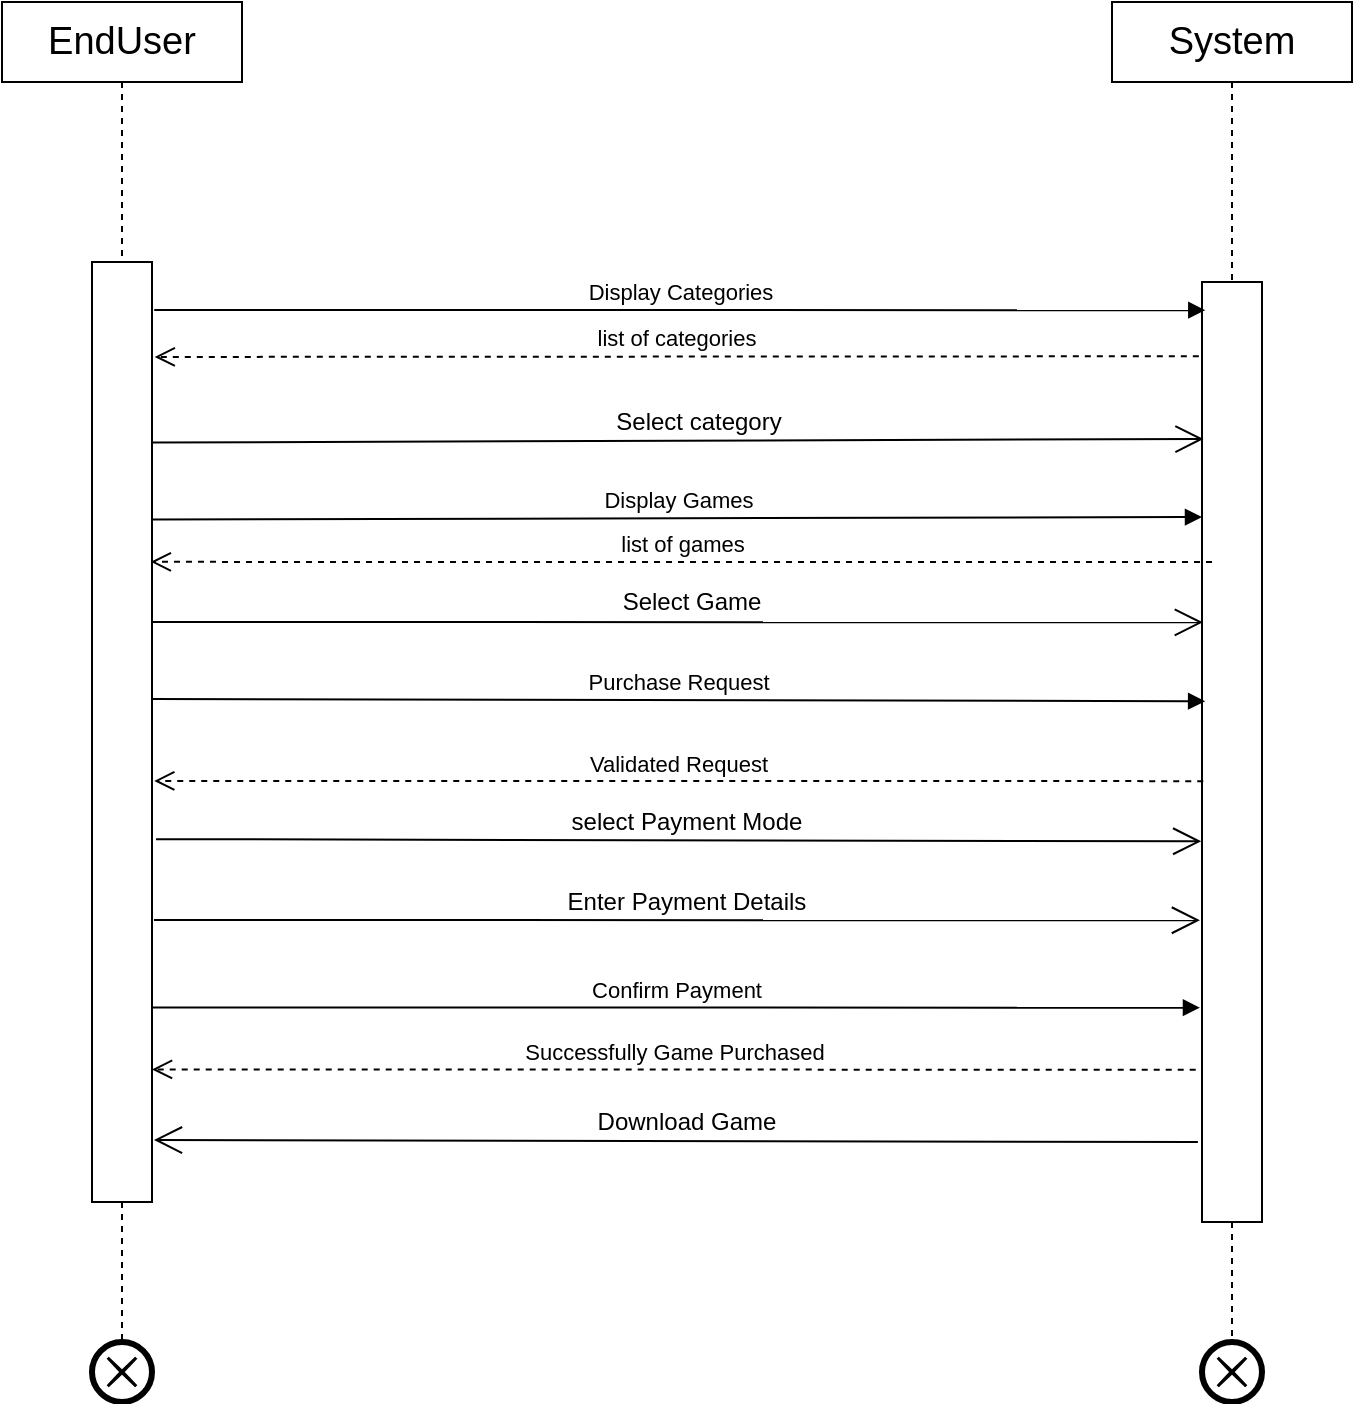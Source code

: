 <mxfile version="12.5.5" type="device"><diagram id="9yj-dxL-Is6EM_DrWrtc" name="Page-1"><mxGraphModel dx="1860" dy="1055" grid="1" gridSize="10" guides="1" tooltips="1" connect="1" arrows="1" fold="1" page="1" pageScale="1" pageWidth="850" pageHeight="1100" math="0" shadow="0"><root><mxCell id="0"/><mxCell id="1" parent="0"/><mxCell id="pjqPcvAp0yC7guw6ZPbw-3" value="&lt;font style=&quot;font-size: 19px&quot;&gt;System&lt;/font&gt;" style="rounded=0;whiteSpace=wrap;html=1;" vertex="1" parent="1"><mxGeometry x="610" y="80" width="120" height="40" as="geometry"/></mxCell><mxCell id="pjqPcvAp0yC7guw6ZPbw-6" value="" style="rounded=0;whiteSpace=wrap;html=1;" vertex="1" parent="1"><mxGeometry x="655" y="220" width="30" height="470" as="geometry"/></mxCell><mxCell id="pjqPcvAp0yC7guw6ZPbw-10" value="" style="endArrow=none;dashed=1;html=1;entryX=0.5;entryY=0;entryDx=0;entryDy=0;exitX=0.5;exitY=1;exitDx=0;exitDy=0;" edge="1" parent="1" source="pjqPcvAp0yC7guw6ZPbw-3" target="pjqPcvAp0yC7guw6ZPbw-6"><mxGeometry width="50" height="50" relative="1" as="geometry"><mxPoint x="70" y="830" as="sourcePoint"/><mxPoint x="120" y="780" as="targetPoint"/></mxGeometry></mxCell><mxCell id="pjqPcvAp0yC7guw6ZPbw-13" value="&lt;font style=&quot;font-size: 19px&quot;&gt;EndUser&lt;/font&gt;" style="rounded=0;whiteSpace=wrap;html=1;" vertex="1" parent="1"><mxGeometry x="55" y="80" width="120" height="40" as="geometry"/></mxCell><mxCell id="pjqPcvAp0yC7guw6ZPbw-14" value="" style="rounded=0;whiteSpace=wrap;html=1;" vertex="1" parent="1"><mxGeometry x="100" y="210" width="30" height="470" as="geometry"/></mxCell><mxCell id="pjqPcvAp0yC7guw6ZPbw-15" value="" style="endArrow=none;dashed=1;html=1;entryX=0.5;entryY=0;entryDx=0;entryDy=0;exitX=0.5;exitY=1;exitDx=0;exitDy=0;" edge="1" parent="1" source="pjqPcvAp0yC7guw6ZPbw-13" target="pjqPcvAp0yC7guw6ZPbw-14"><mxGeometry width="50" height="50" relative="1" as="geometry"><mxPoint x="-460" y="830" as="sourcePoint"/><mxPoint x="-410" y="780" as="targetPoint"/></mxGeometry></mxCell><mxCell id="pjqPcvAp0yC7guw6ZPbw-18" value="Display Categories" style="html=1;verticalAlign=bottom;endArrow=block;entryX=0.055;entryY=0.03;entryDx=0;entryDy=0;entryPerimeter=0;exitX=1.037;exitY=0.051;exitDx=0;exitDy=0;exitPerimeter=0;" edge="1" parent="1" source="pjqPcvAp0yC7guw6ZPbw-14" target="pjqPcvAp0yC7guw6ZPbw-6"><mxGeometry width="80" relative="1" as="geometry"><mxPoint x="149" y="234" as="sourcePoint"/><mxPoint x="300" y="370" as="targetPoint"/></mxGeometry></mxCell><mxCell id="pjqPcvAp0yC7guw6ZPbw-20" value="list of categories" style="html=1;verticalAlign=bottom;endArrow=open;dashed=1;endSize=8;entryX=1.045;entryY=0.101;entryDx=0;entryDy=0;entryPerimeter=0;exitX=-0.053;exitY=0.079;exitDx=0;exitDy=0;exitPerimeter=0;" edge="1" parent="1" source="pjqPcvAp0yC7guw6ZPbw-6" target="pjqPcvAp0yC7guw6ZPbw-14"><mxGeometry relative="1" as="geometry"><mxPoint x="340" y="300" as="sourcePoint"/><mxPoint x="260" y="300" as="targetPoint"/></mxGeometry></mxCell><mxCell id="pjqPcvAp0yC7guw6ZPbw-23" value="list of games" style="html=1;verticalAlign=bottom;endArrow=open;dashed=1;endSize=8;entryX=0.98;entryY=0.319;entryDx=0;entryDy=0;entryPerimeter=0;exitX=0.167;exitY=0.298;exitDx=0;exitDy=0;exitPerimeter=0;" edge="1" parent="1" source="pjqPcvAp0yC7guw6ZPbw-6" target="pjqPcvAp0yC7guw6ZPbw-14"><mxGeometry relative="1" as="geometry"><mxPoint x="630" y="360" as="sourcePoint"/><mxPoint x="160" y="360" as="targetPoint"/></mxGeometry></mxCell><mxCell id="pjqPcvAp0yC7guw6ZPbw-24" value="Display Games" style="html=1;verticalAlign=bottom;endArrow=block;entryX=0;entryY=0.25;entryDx=0;entryDy=0;exitX=1.006;exitY=0.274;exitDx=0;exitDy=0;exitPerimeter=0;" edge="1" parent="1" source="pjqPcvAp0yC7guw6ZPbw-14" target="pjqPcvAp0yC7guw6ZPbw-6"><mxGeometry width="80" relative="1" as="geometry"><mxPoint x="150" y="338" as="sourcePoint"/><mxPoint x="610" y="342" as="targetPoint"/></mxGeometry></mxCell><mxCell id="pjqPcvAp0yC7guw6ZPbw-26" value="" style="endArrow=open;endFill=1;endSize=12;html=1;exitX=1.005;exitY=0.383;exitDx=0;exitDy=0;exitPerimeter=0;entryX=0.015;entryY=0.362;entryDx=0;entryDy=0;entryPerimeter=0;" edge="1" parent="1" source="pjqPcvAp0yC7guw6ZPbw-14" target="pjqPcvAp0yC7guw6ZPbw-6"><mxGeometry width="160" relative="1" as="geometry"><mxPoint x="160" y="390" as="sourcePoint"/><mxPoint x="640" y="390" as="targetPoint"/></mxGeometry></mxCell><mxCell id="pjqPcvAp0yC7guw6ZPbw-27" value="Select Game" style="text;html=1;strokeColor=none;fillColor=none;align=center;verticalAlign=middle;whiteSpace=wrap;rounded=0;" vertex="1" parent="1"><mxGeometry x="360" y="370" width="80" height="20" as="geometry"/></mxCell><mxCell id="pjqPcvAp0yC7guw6ZPbw-32" value="Select category" style="text;html=1;strokeColor=none;fillColor=none;align=center;verticalAlign=middle;whiteSpace=wrap;rounded=0;" vertex="1" parent="1"><mxGeometry x="357.18" y="280" width="92.82" height="20" as="geometry"/></mxCell><mxCell id="pjqPcvAp0yC7guw6ZPbw-33" value="" style="endArrow=open;endFill=1;endSize=12;html=1;exitX=1.006;exitY=0.192;exitDx=0;exitDy=0;exitPerimeter=0;entryX=0.026;entryY=0.167;entryDx=0;entryDy=0;entryPerimeter=0;" edge="1" parent="1" source="pjqPcvAp0yC7guw6ZPbw-14" target="pjqPcvAp0yC7guw6ZPbw-6"><mxGeometry width="160" relative="1" as="geometry"><mxPoint x="180" y="300" as="sourcePoint"/><mxPoint x="640" y="299" as="targetPoint"/></mxGeometry></mxCell><mxCell id="pjqPcvAp0yC7guw6ZPbw-34" value="Purchase Request" style="html=1;verticalAlign=bottom;endArrow=block;exitX=1.006;exitY=0.465;exitDx=0;exitDy=0;exitPerimeter=0;entryX=0.052;entryY=0.446;entryDx=0;entryDy=0;entryPerimeter=0;" edge="1" parent="1" source="pjqPcvAp0yC7guw6ZPbw-14" target="pjqPcvAp0yC7guw6ZPbw-6"><mxGeometry width="80" relative="1" as="geometry"><mxPoint x="171" y="430" as="sourcePoint"/><mxPoint x="630" y="430" as="targetPoint"/></mxGeometry></mxCell><mxCell id="pjqPcvAp0yC7guw6ZPbw-35" value="Validated Request" style="html=1;verticalAlign=bottom;endArrow=open;dashed=1;endSize=8;entryX=1.037;entryY=0.552;entryDx=0;entryDy=0;entryPerimeter=0;exitX=0.021;exitY=0.531;exitDx=0;exitDy=0;exitPerimeter=0;" edge="1" parent="1" source="pjqPcvAp0yC7guw6ZPbw-6" target="pjqPcvAp0yC7guw6ZPbw-14"><mxGeometry relative="1" as="geometry"><mxPoint x="640" y="469" as="sourcePoint"/><mxPoint x="152" y="470" as="targetPoint"/></mxGeometry></mxCell><mxCell id="pjqPcvAp0yC7guw6ZPbw-36" value="" style="endArrow=open;endFill=1;endSize=12;html=1;exitX=1.067;exitY=0.614;exitDx=0;exitDy=0;exitPerimeter=0;entryX=-0.013;entryY=0.595;entryDx=0;entryDy=0;entryPerimeter=0;" edge="1" parent="1" source="pjqPcvAp0yC7guw6ZPbw-14" target="pjqPcvAp0yC7guw6ZPbw-6"><mxGeometry width="160" relative="1" as="geometry"><mxPoint x="160" y="500" as="sourcePoint"/><mxPoint x="620" y="499" as="targetPoint"/></mxGeometry></mxCell><mxCell id="pjqPcvAp0yC7guw6ZPbw-37" value="select Payment Mode" style="text;html=1;strokeColor=none;fillColor=none;align=center;verticalAlign=middle;whiteSpace=wrap;rounded=0;" vertex="1" parent="1"><mxGeometry x="330" y="480" width="135" height="20" as="geometry"/></mxCell><mxCell id="pjqPcvAp0yC7guw6ZPbw-38" value="" style="endArrow=open;endFill=1;endSize=12;html=1;exitX=1.033;exitY=0.7;exitDx=0;exitDy=0;exitPerimeter=0;entryX=-0.034;entryY=0.679;entryDx=0;entryDy=0;entryPerimeter=0;" edge="1" parent="1" source="pjqPcvAp0yC7guw6ZPbw-14" target="pjqPcvAp0yC7guw6ZPbw-6"><mxGeometry width="160" relative="1" as="geometry"><mxPoint x="160" y="540" as="sourcePoint"/><mxPoint x="630" y="540" as="targetPoint"/></mxGeometry></mxCell><mxCell id="pjqPcvAp0yC7guw6ZPbw-40" value="Enter Payment Details" style="text;html=1;strokeColor=none;fillColor=none;align=center;verticalAlign=middle;whiteSpace=wrap;rounded=0;" vertex="1" parent="1"><mxGeometry x="330" y="520" width="135" height="20" as="geometry"/></mxCell><mxCell id="pjqPcvAp0yC7guw6ZPbw-42" value="Confirm Payment" style="html=1;verticalAlign=bottom;endArrow=block;entryX=-0.034;entryY=0.772;entryDx=0;entryDy=0;entryPerimeter=0;exitX=1;exitY=0.793;exitDx=0;exitDy=0;exitPerimeter=0;" edge="1" parent="1" source="pjqPcvAp0yC7guw6ZPbw-14" target="pjqPcvAp0yC7guw6ZPbw-6"><mxGeometry width="80" relative="1" as="geometry"><mxPoint x="160" y="583" as="sourcePoint"/><mxPoint x="660.69" y="571.07" as="targetPoint"/></mxGeometry></mxCell><mxCell id="pjqPcvAp0yC7guw6ZPbw-43" value="Successfully Game Purchased" style="html=1;verticalAlign=bottom;endArrow=open;dashed=1;endSize=8;exitX=-0.105;exitY=0.838;exitDx=0;exitDy=0;exitPerimeter=0;entryX=1;entryY=0.859;entryDx=0;entryDy=0;entryPerimeter=0;" edge="1" parent="1" source="pjqPcvAp0yC7guw6ZPbw-6" target="pjqPcvAp0yC7guw6ZPbw-14"><mxGeometry relative="1" as="geometry"><mxPoint x="640" y="610" as="sourcePoint"/><mxPoint x="270" y="650" as="targetPoint"/></mxGeometry></mxCell><mxCell id="pjqPcvAp0yC7guw6ZPbw-46" value="" style="endArrow=open;endFill=1;endSize=12;html=1;exitX=-0.069;exitY=0.915;exitDx=0;exitDy=0;exitPerimeter=0;entryX=1.033;entryY=0.934;entryDx=0;entryDy=0;entryPerimeter=0;" edge="1" parent="1" source="pjqPcvAp0yC7guw6ZPbw-6" target="pjqPcvAp0yC7guw6ZPbw-14"><mxGeometry width="160" relative="1" as="geometry"><mxPoint x="640" y="650" as="sourcePoint"/><mxPoint x="230" y="650" as="targetPoint"/></mxGeometry></mxCell><mxCell id="pjqPcvAp0yC7guw6ZPbw-47" value="Download Game" style="text;html=1;strokeColor=none;fillColor=none;align=center;verticalAlign=middle;whiteSpace=wrap;rounded=0;" vertex="1" parent="1"><mxGeometry x="330" y="630" width="135" height="20" as="geometry"/></mxCell><mxCell id="pjqPcvAp0yC7guw6ZPbw-51" value="" style="endArrow=none;dashed=1;html=1;entryX=0.5;entryY=0;entryDx=0;entryDy=0;exitX=0.5;exitY=1;exitDx=0;exitDy=0;" edge="1" parent="1" source="pjqPcvAp0yC7guw6ZPbw-14" target="pjqPcvAp0yC7guw6ZPbw-53"><mxGeometry width="50" height="50" relative="1" as="geometry"><mxPoint x="114.17" y="700" as="sourcePoint"/><mxPoint x="114.17" y="790" as="targetPoint"/></mxGeometry></mxCell><mxCell id="pjqPcvAp0yC7guw6ZPbw-52" value="" style="endArrow=none;dashed=1;html=1;exitX=0.5;exitY=1;exitDx=0;exitDy=0;entryX=0.5;entryY=0;entryDx=0;entryDy=0;" edge="1" parent="1" source="pjqPcvAp0yC7guw6ZPbw-6" target="pjqPcvAp0yC7guw6ZPbw-55"><mxGeometry width="50" height="50" relative="1" as="geometry"><mxPoint x="670" y="700" as="sourcePoint"/><mxPoint x="670" y="730" as="targetPoint"/></mxGeometry></mxCell><mxCell id="pjqPcvAp0yC7guw6ZPbw-53" value="" style="shape=mxgraph.bpmn.shape;html=1;verticalLabelPosition=bottom;labelBackgroundColor=#ffffff;verticalAlign=top;align=center;perimeter=ellipsePerimeter;outlineConnect=0;outline=end;symbol=cancel;" vertex="1" parent="1"><mxGeometry x="100" y="750" width="30" height="30" as="geometry"/></mxCell><mxCell id="pjqPcvAp0yC7guw6ZPbw-55" value="" style="shape=mxgraph.bpmn.shape;html=1;verticalLabelPosition=bottom;labelBackgroundColor=#ffffff;verticalAlign=top;align=center;perimeter=ellipsePerimeter;outlineConnect=0;outline=end;symbol=cancel;" vertex="1" parent="1"><mxGeometry x="655" y="750" width="30" height="30" as="geometry"/></mxCell></root></mxGraphModel></diagram></mxfile>